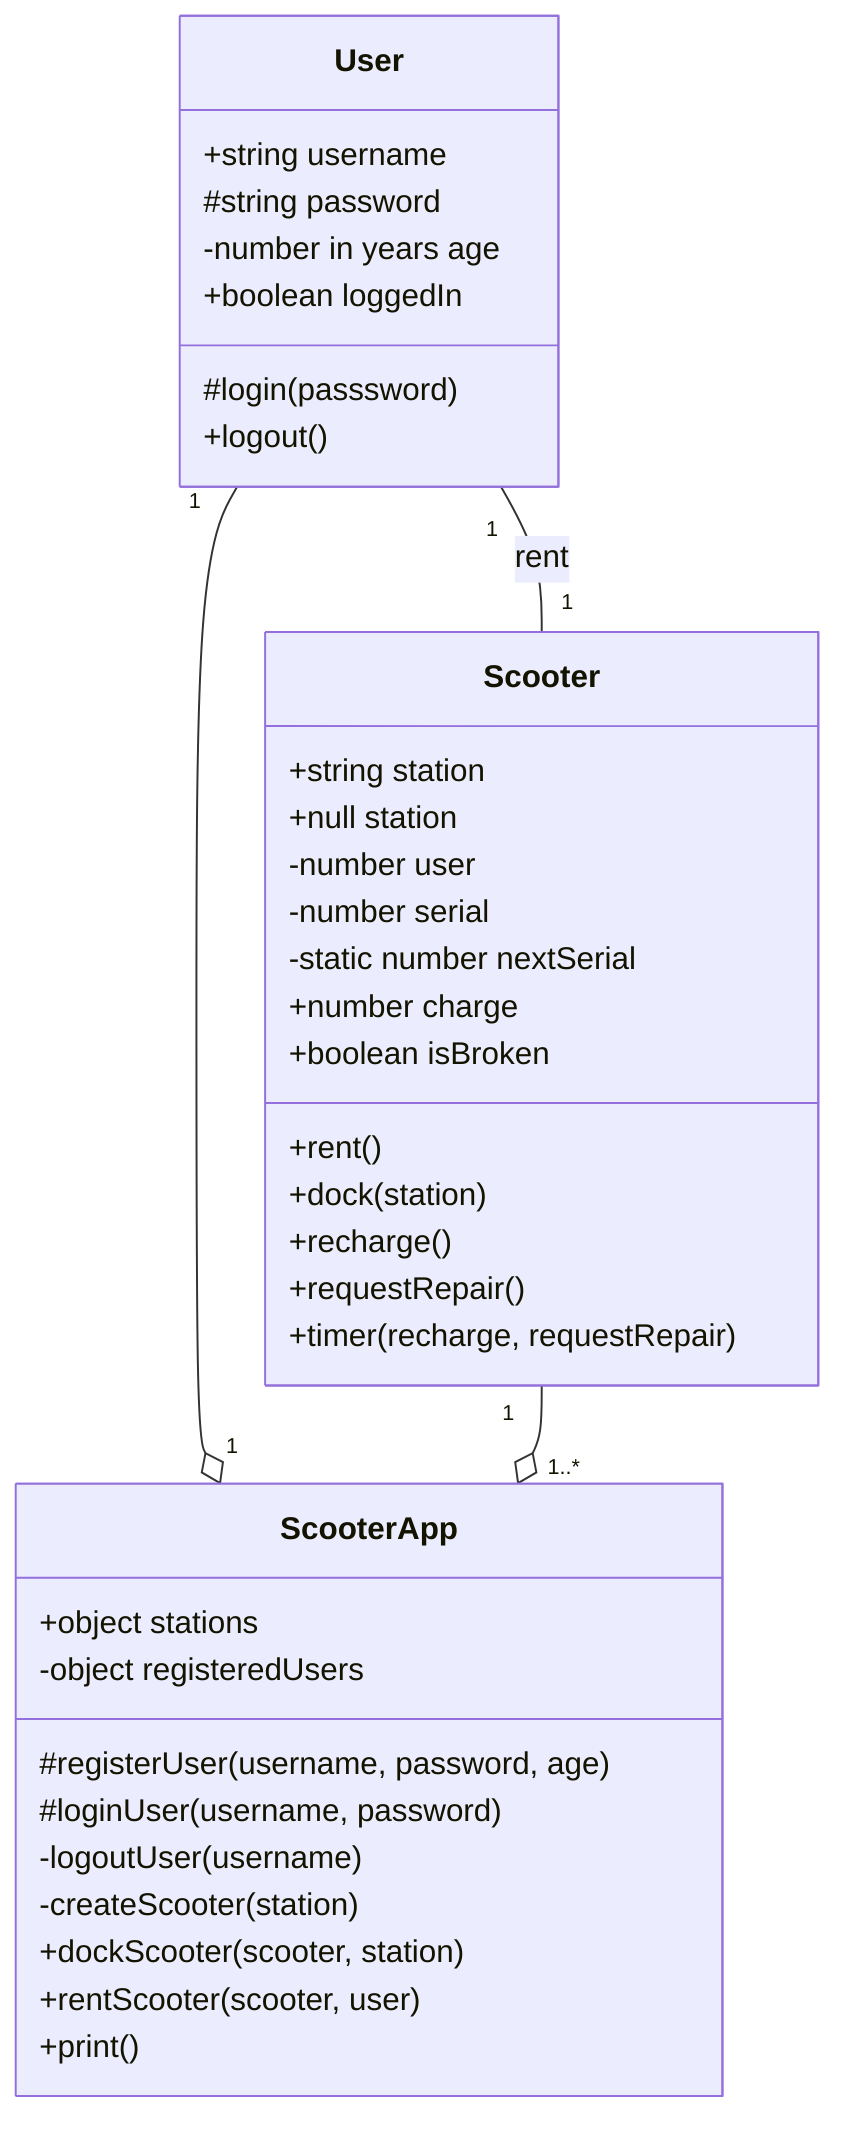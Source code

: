 classDiagram
User "1"--o"1" ScooterApp
User "1" -- "1"Scooter: rent
Scooter "1" --o"1..*" ScooterApp

class Scooter {
+string station
+null station
-number user
-number serial
-static number nextSerial
+number charge
+boolean isBroken
+rent()
+dock(station)
+recharge()
+requestRepair()
+timer(recharge, requestRepair)
}


class User{
+string username
#string password
-number in years age
+boolean loggedIn
#login(passsword)
+logout()
}

class ScooterApp{
+object stations
-object registeredUsers
#registerUser(username, password, age)
#loginUser(username, password)
-logoutUser(username)
-createScooter(station)
+dockScooter(scooter, station)
+rentScooter(scooter, user)
+print()
}